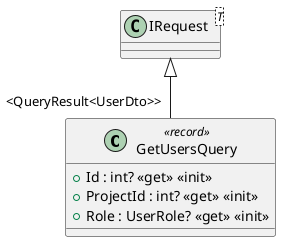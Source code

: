 @startuml
class GetUsersQuery <<record>> {
    + Id : int? <<get>> <<init>>
    + ProjectId : int? <<get>> <<init>>
    + Role : UserRole? <<get>> <<init>>
}
class "IRequest"<T> {
}
"IRequest" <|-- "<QueryResult<UserDto>>" GetUsersQuery
@enduml
